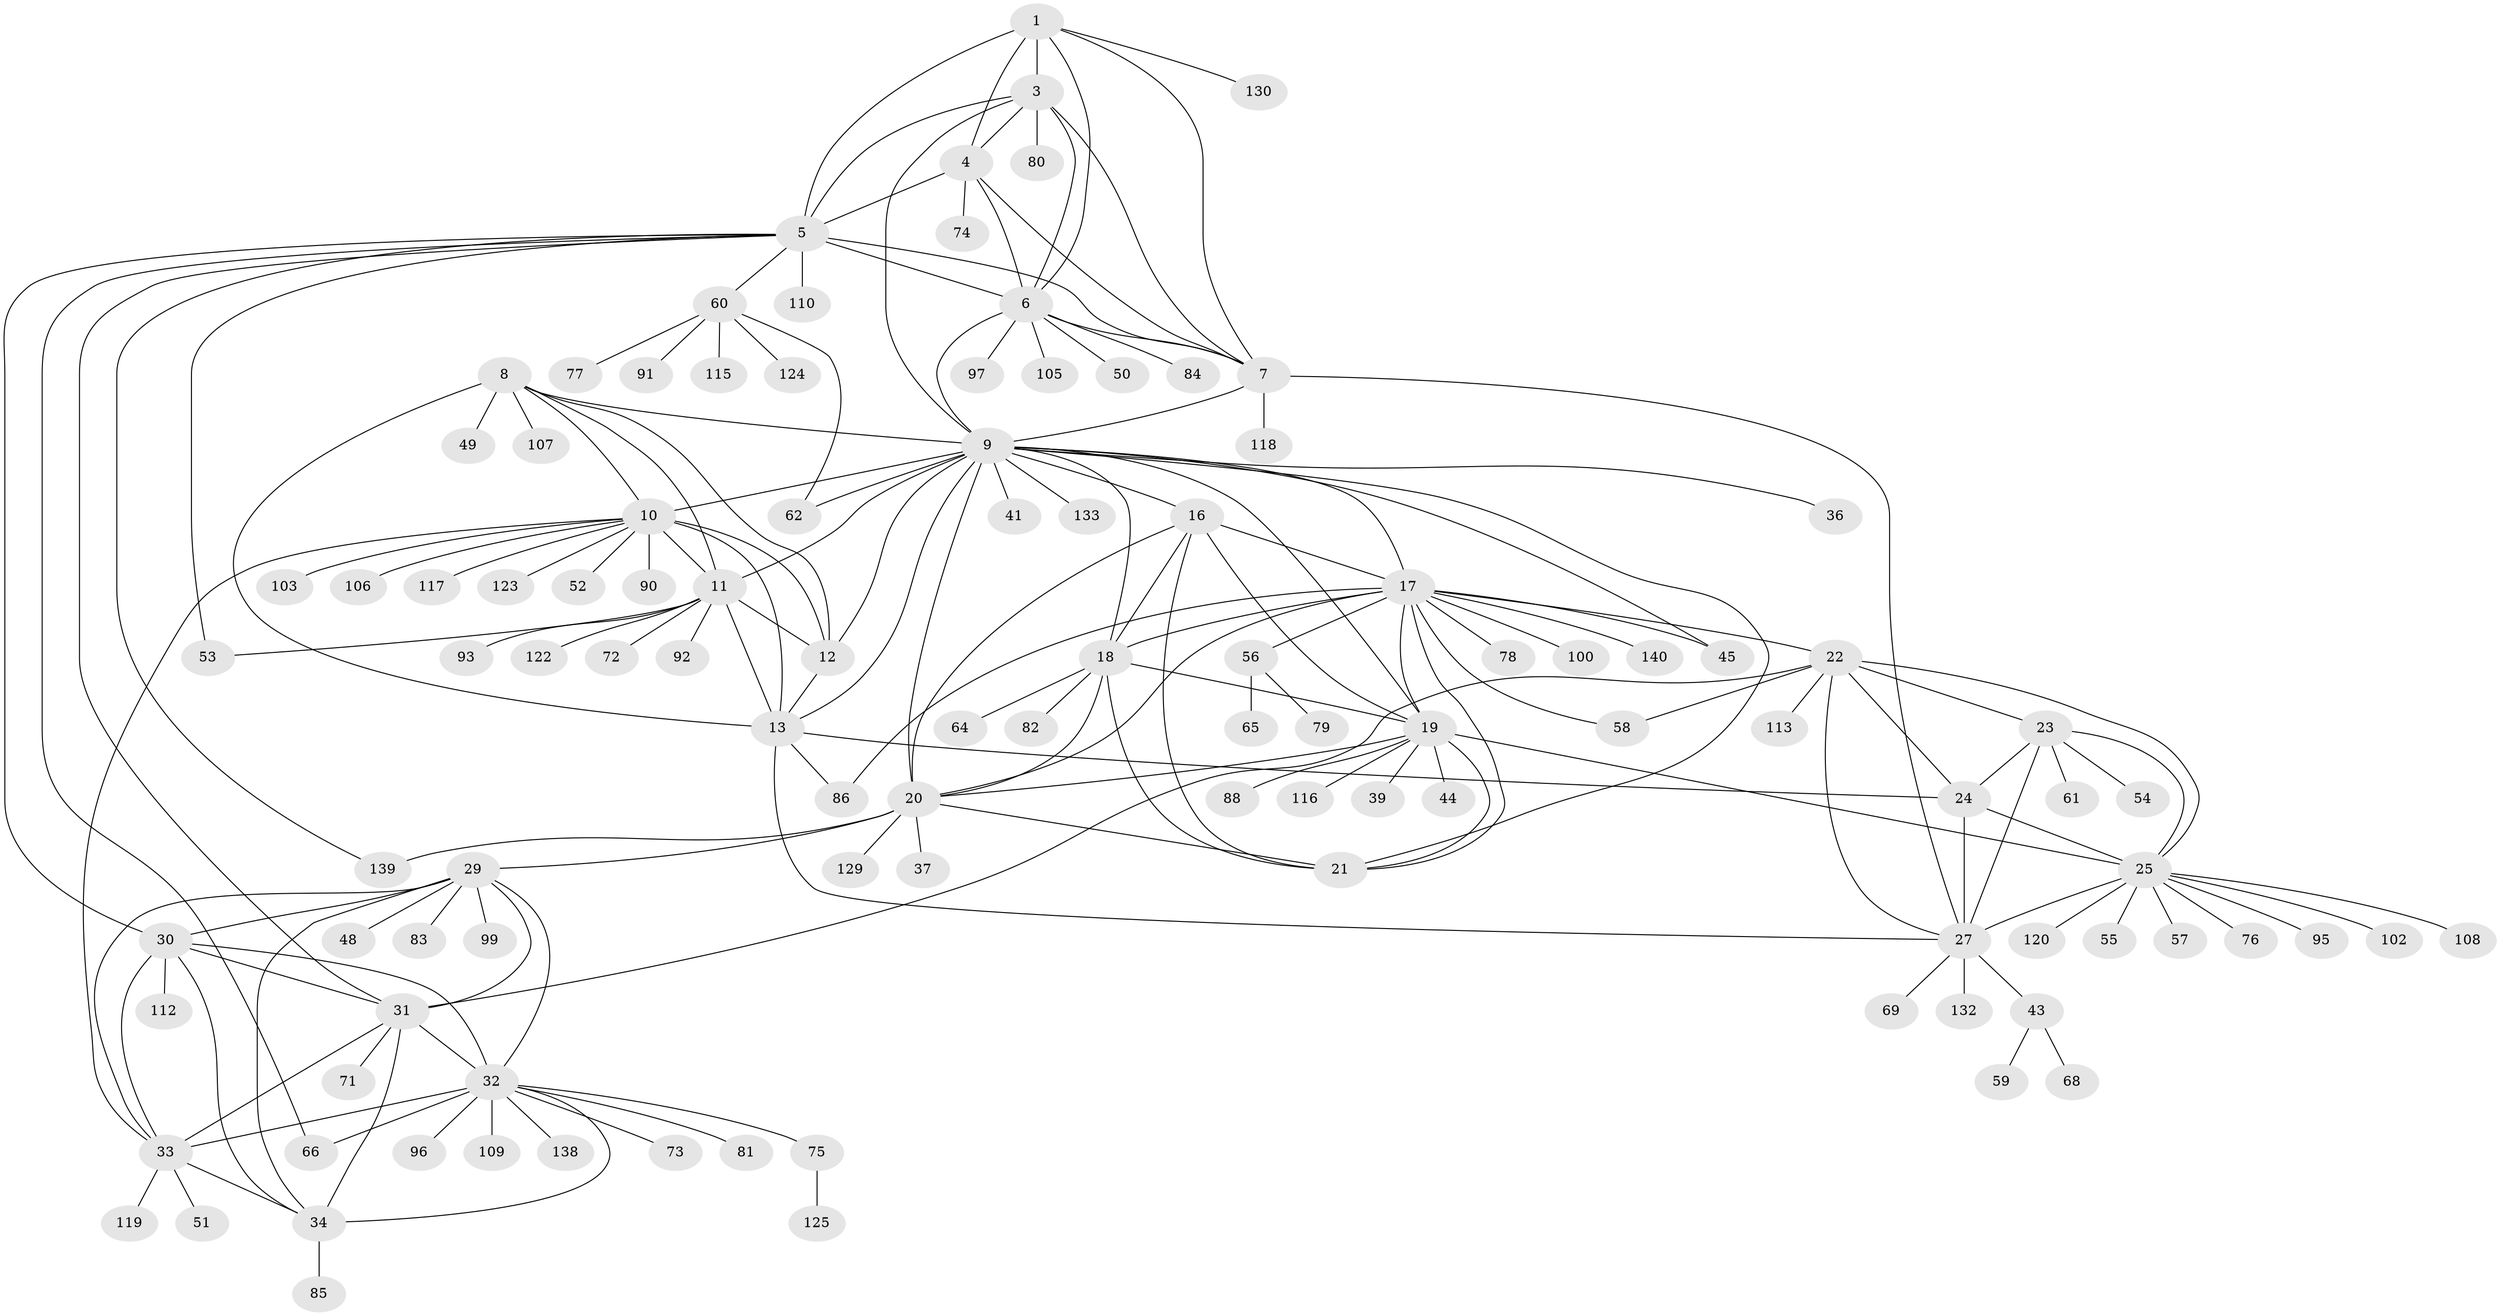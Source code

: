 // Generated by graph-tools (version 1.1) at 2025/52/02/27/25 19:52:22]
// undirected, 109 vertices, 176 edges
graph export_dot {
graph [start="1"]
  node [color=gray90,style=filled];
  1 [super="+2"];
  3 [super="+40"];
  4 [super="+70"];
  5 [super="+89"];
  6 [super="+98"];
  7;
  8;
  9 [super="+15"];
  10 [super="+14"];
  11 [super="+63"];
  12 [super="+46"];
  13 [super="+137"];
  16;
  17 [super="+134"];
  18 [super="+111"];
  19 [super="+126"];
  20 [super="+121"];
  21;
  22 [super="+135"];
  23 [super="+47"];
  24;
  25 [super="+26"];
  27 [super="+28"];
  29 [super="+136"];
  30 [super="+104"];
  31;
  32 [super="+35"];
  33 [super="+42"];
  34 [super="+38"];
  36 [super="+87"];
  37;
  39;
  41;
  43;
  44;
  45;
  48;
  49;
  50;
  51;
  52;
  53;
  54 [super="+67"];
  55;
  56;
  57;
  58;
  59;
  60 [super="+101"];
  61;
  62;
  64;
  65;
  66;
  68 [super="+94"];
  69;
  71;
  72;
  73;
  74;
  75;
  76;
  77;
  78;
  79 [super="+131"];
  80;
  81;
  82;
  83 [super="+127"];
  84;
  85;
  86;
  88;
  90;
  91;
  92;
  93;
  95;
  96;
  97;
  99;
  100;
  102;
  103;
  105;
  106;
  107 [super="+114"];
  108;
  109;
  110;
  112 [super="+128"];
  113;
  115;
  116;
  117;
  118;
  119;
  120;
  122;
  123;
  124;
  125;
  129;
  130;
  132;
  133;
  138;
  139;
  140;
  1 -- 3 [weight=2];
  1 -- 4 [weight=2];
  1 -- 5 [weight=2];
  1 -- 6 [weight=2];
  1 -- 7 [weight=2];
  1 -- 130;
  3 -- 4;
  3 -- 5;
  3 -- 6;
  3 -- 7;
  3 -- 80;
  3 -- 9;
  4 -- 5;
  4 -- 6;
  4 -- 7;
  4 -- 74;
  5 -- 6;
  5 -- 7;
  5 -- 31;
  5 -- 53;
  5 -- 60;
  5 -- 66;
  5 -- 110;
  5 -- 139;
  5 -- 30;
  6 -- 7;
  6 -- 50;
  6 -- 84;
  6 -- 97;
  6 -- 105;
  6 -- 9;
  7 -- 9;
  7 -- 118;
  7 -- 27;
  8 -- 9;
  8 -- 10 [weight=2];
  8 -- 11;
  8 -- 12;
  8 -- 13;
  8 -- 49;
  8 -- 107;
  9 -- 10 [weight=2];
  9 -- 11;
  9 -- 12;
  9 -- 13;
  9 -- 41;
  9 -- 45;
  9 -- 62;
  9 -- 36;
  9 -- 133;
  9 -- 16;
  9 -- 17;
  9 -- 18;
  9 -- 19;
  9 -- 20;
  9 -- 21;
  10 -- 11 [weight=2];
  10 -- 12 [weight=2];
  10 -- 13 [weight=2];
  10 -- 52;
  10 -- 117;
  10 -- 33;
  10 -- 103;
  10 -- 106;
  10 -- 90;
  10 -- 123;
  11 -- 12;
  11 -- 13;
  11 -- 53;
  11 -- 72;
  11 -- 93;
  11 -- 122;
  11 -- 92;
  12 -- 13;
  13 -- 24;
  13 -- 86;
  13 -- 27;
  16 -- 17;
  16 -- 18;
  16 -- 19;
  16 -- 20;
  16 -- 21;
  17 -- 18;
  17 -- 19;
  17 -- 20;
  17 -- 21;
  17 -- 45;
  17 -- 56;
  17 -- 58;
  17 -- 78;
  17 -- 86;
  17 -- 100;
  17 -- 140;
  17 -- 22;
  18 -- 19;
  18 -- 20;
  18 -- 21;
  18 -- 64;
  18 -- 82;
  19 -- 20;
  19 -- 21;
  19 -- 39;
  19 -- 44;
  19 -- 88;
  19 -- 116;
  19 -- 25;
  20 -- 21;
  20 -- 29;
  20 -- 37;
  20 -- 129;
  20 -- 139;
  22 -- 23;
  22 -- 24;
  22 -- 25 [weight=2];
  22 -- 27 [weight=2];
  22 -- 31;
  22 -- 58;
  22 -- 113;
  23 -- 24;
  23 -- 25 [weight=2];
  23 -- 27 [weight=2];
  23 -- 54;
  23 -- 61;
  24 -- 25 [weight=2];
  24 -- 27 [weight=2];
  25 -- 27 [weight=4];
  25 -- 57;
  25 -- 95;
  25 -- 102;
  25 -- 108;
  25 -- 76;
  25 -- 55;
  25 -- 120;
  27 -- 69;
  27 -- 132;
  27 -- 43;
  29 -- 30;
  29 -- 31;
  29 -- 32 [weight=2];
  29 -- 33;
  29 -- 34;
  29 -- 48;
  29 -- 83;
  29 -- 99;
  30 -- 31;
  30 -- 32 [weight=2];
  30 -- 33;
  30 -- 34;
  30 -- 112;
  31 -- 32 [weight=2];
  31 -- 33;
  31 -- 34;
  31 -- 71;
  32 -- 33 [weight=2];
  32 -- 34 [weight=2];
  32 -- 66;
  32 -- 81;
  32 -- 96;
  32 -- 109;
  32 -- 138;
  32 -- 73;
  32 -- 75;
  33 -- 34;
  33 -- 51;
  33 -- 119;
  34 -- 85;
  43 -- 59;
  43 -- 68;
  56 -- 65;
  56 -- 79;
  60 -- 62;
  60 -- 77;
  60 -- 91;
  60 -- 115;
  60 -- 124;
  75 -- 125;
}
